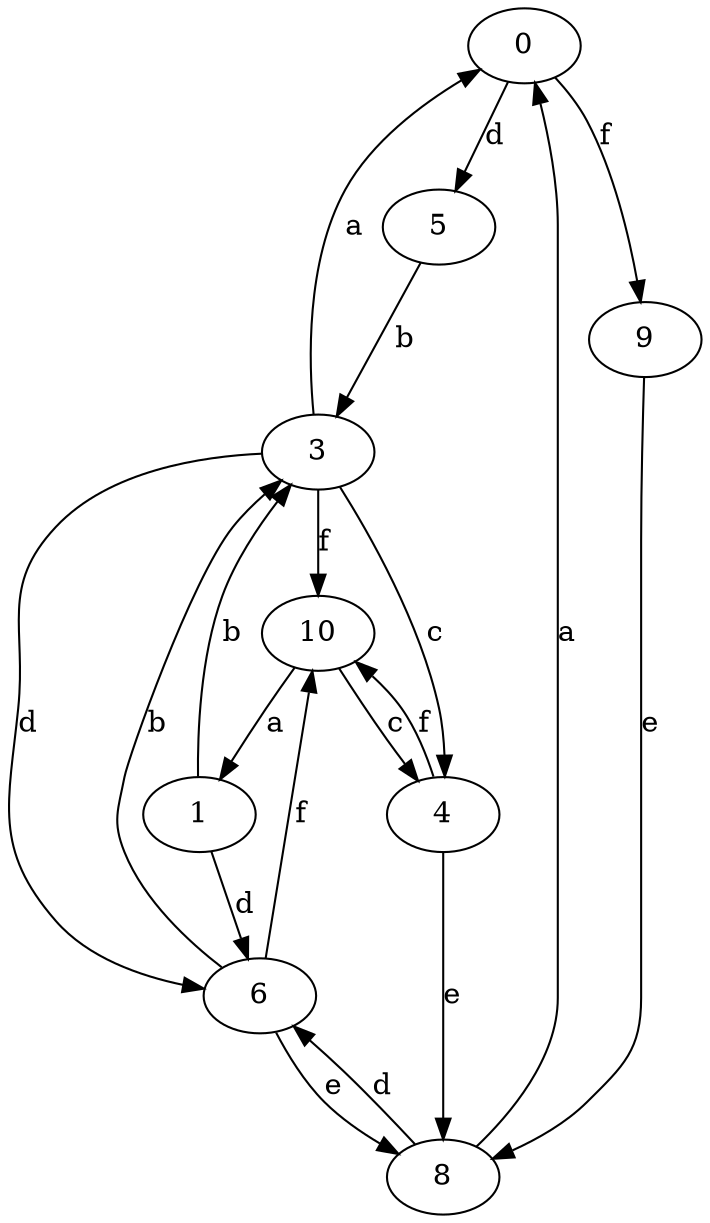 strict digraph  {
0;
1;
3;
4;
5;
6;
8;
9;
10;
0 -> 5  [label=d];
0 -> 9  [label=f];
1 -> 3  [label=b];
1 -> 6  [label=d];
3 -> 0  [label=a];
3 -> 4  [label=c];
3 -> 6  [label=d];
3 -> 10  [label=f];
4 -> 8  [label=e];
4 -> 10  [label=f];
5 -> 3  [label=b];
6 -> 3  [label=b];
6 -> 8  [label=e];
6 -> 10  [label=f];
8 -> 0  [label=a];
8 -> 6  [label=d];
9 -> 8  [label=e];
10 -> 1  [label=a];
10 -> 4  [label=c];
}

